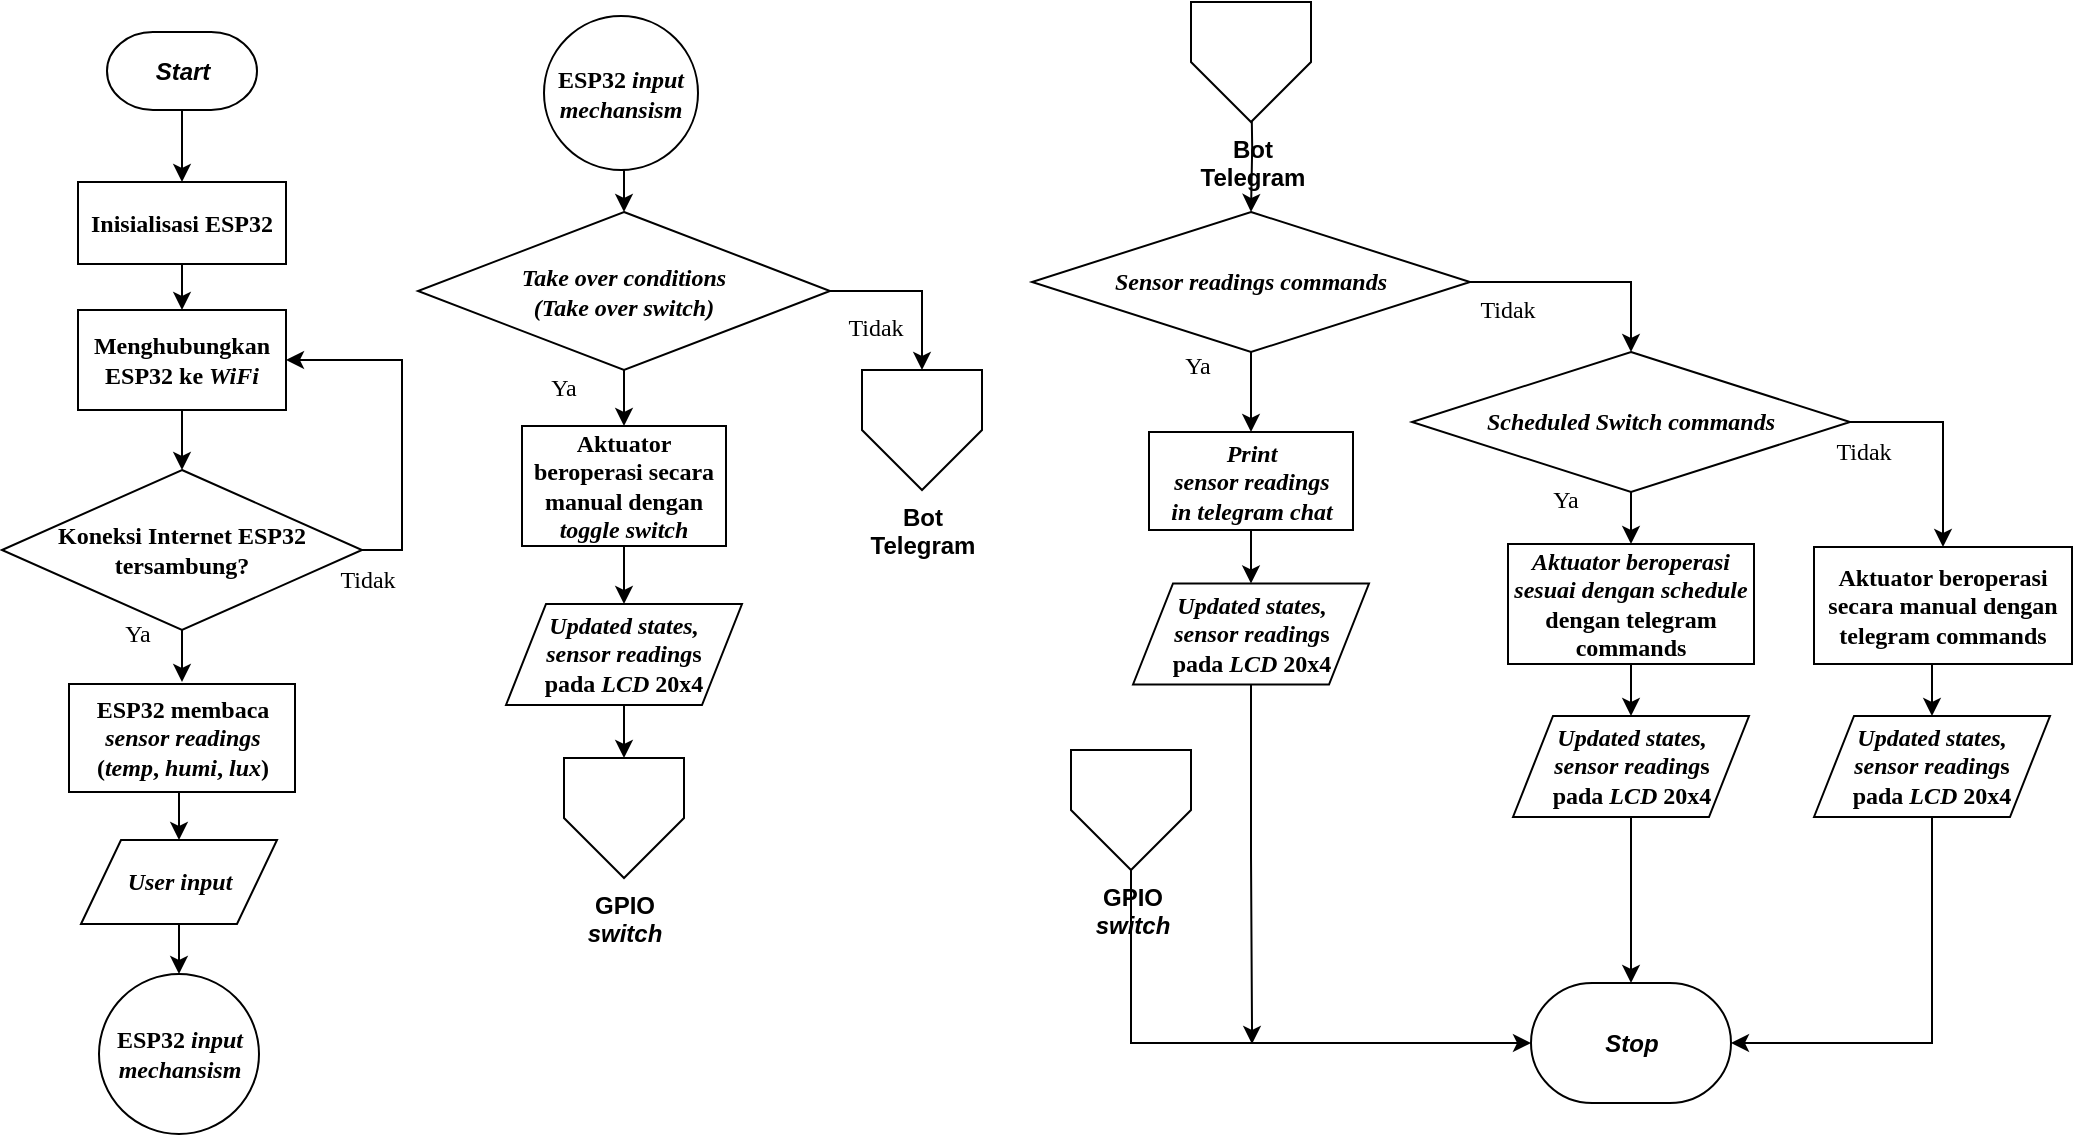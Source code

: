 <mxfile version="21.5.2" type="device">
  <diagram id="wEyE0EljjdfhALlqWIyy" name="Halaman-1">
    <mxGraphModel dx="1050" dy="558" grid="0" gridSize="10" guides="1" tooltips="1" connect="1" arrows="1" fold="1" page="1" pageScale="1" pageWidth="1169" pageHeight="827" math="0" shadow="0">
      <root>
        <mxCell id="0" />
        <mxCell id="1" parent="0" />
        <mxCell id="iNC4TQKwrpO1AQcwmITD-32" style="edgeStyle=orthogonalEdgeStyle;rounded=0;orthogonalLoop=1;jettySize=auto;html=1;exitX=0.5;exitY=1;exitDx=0;exitDy=0;exitPerimeter=0;entryX=0.5;entryY=0;entryDx=0;entryDy=0;fontFamily=Times New Roman;" parent="1" source="iNC4TQKwrpO1AQcwmITD-3" target="iNC4TQKwrpO1AQcwmITD-4" edge="1">
          <mxGeometry relative="1" as="geometry" />
        </mxCell>
        <mxCell id="iNC4TQKwrpO1AQcwmITD-3" value="&lt;i&gt;&lt;b&gt;Start&lt;/b&gt;&lt;/i&gt;" style="strokeWidth=1;html=1;shape=mxgraph.flowchart.terminator;whiteSpace=wrap;" parent="1" vertex="1">
          <mxGeometry x="62.5" y="21" width="75" height="39" as="geometry" />
        </mxCell>
        <mxCell id="iNC4TQKwrpO1AQcwmITD-33" style="edgeStyle=orthogonalEdgeStyle;rounded=0;orthogonalLoop=1;jettySize=auto;html=1;exitX=0.5;exitY=1;exitDx=0;exitDy=0;entryX=0.5;entryY=0;entryDx=0;entryDy=0;fontFamily=Times New Roman;" parent="1" source="iNC4TQKwrpO1AQcwmITD-4" target="iNC4TQKwrpO1AQcwmITD-6" edge="1">
          <mxGeometry relative="1" as="geometry" />
        </mxCell>
        <mxCell id="iNC4TQKwrpO1AQcwmITD-4" value="&lt;b&gt;&lt;font face=&quot;Times New Roman&quot;&gt;Inisialisasi ESP32&lt;/font&gt;&lt;/b&gt;" style="rounded=0;whiteSpace=wrap;html=1;" parent="1" vertex="1">
          <mxGeometry x="48" y="96" width="104" height="41" as="geometry" />
        </mxCell>
        <mxCell id="iNC4TQKwrpO1AQcwmITD-34" style="edgeStyle=orthogonalEdgeStyle;rounded=0;orthogonalLoop=1;jettySize=auto;html=1;exitX=0.5;exitY=1;exitDx=0;exitDy=0;entryX=0.5;entryY=0;entryDx=0;entryDy=0;entryPerimeter=0;fontFamily=Times New Roman;" parent="1" source="iNC4TQKwrpO1AQcwmITD-6" target="iNC4TQKwrpO1AQcwmITD-8" edge="1">
          <mxGeometry relative="1" as="geometry" />
        </mxCell>
        <mxCell id="iNC4TQKwrpO1AQcwmITD-6" value="&lt;b&gt;&lt;font face=&quot;Times New Roman&quot;&gt;Menghubungkan ESP32 ke &lt;i&gt;WiFi&lt;/i&gt;&lt;br&gt;&lt;/font&gt;&lt;/b&gt;" style="rounded=0;whiteSpace=wrap;html=1;" parent="1" vertex="1">
          <mxGeometry x="48" y="160" width="104" height="50" as="geometry" />
        </mxCell>
        <mxCell id="iNC4TQKwrpO1AQcwmITD-30" style="edgeStyle=orthogonalEdgeStyle;rounded=0;orthogonalLoop=1;jettySize=auto;html=1;exitX=0.5;exitY=1;exitDx=0;exitDy=0;fontFamily=Times New Roman;entryX=0.5;entryY=0;entryDx=0;entryDy=0;" parent="1" source="iNC4TQKwrpO1AQcwmITD-7" target="HlXd1qT1jkH5dcbXWJ3G-3" edge="1">
          <mxGeometry relative="1" as="geometry">
            <mxPoint x="103.5" y="452" as="targetPoint" />
          </mxGeometry>
        </mxCell>
        <mxCell id="iNC4TQKwrpO1AQcwmITD-7" value="&lt;font face=&quot;Times New Roman&quot;&gt;&lt;b&gt;ESP32 membaca&lt;br&gt;&lt;i&gt;sensor readings&lt;br&gt;&lt;/i&gt;(&lt;i&gt;temp&lt;/i&gt;, &lt;i&gt;humi&lt;/i&gt;, &lt;i&gt;lux&lt;/i&gt;)&lt;br&gt;&lt;/b&gt;&lt;/font&gt;" style="rounded=0;whiteSpace=wrap;html=1;" parent="1" vertex="1">
          <mxGeometry x="43.5" y="347" width="113" height="54" as="geometry" />
        </mxCell>
        <mxCell id="iNC4TQKwrpO1AQcwmITD-36" style="edgeStyle=orthogonalEdgeStyle;rounded=0;orthogonalLoop=1;jettySize=auto;html=1;exitX=1;exitY=0.5;exitDx=0;exitDy=0;exitPerimeter=0;entryX=1;entryY=0.5;entryDx=0;entryDy=0;fontFamily=Times New Roman;" parent="1" source="iNC4TQKwrpO1AQcwmITD-8" target="iNC4TQKwrpO1AQcwmITD-6" edge="1">
          <mxGeometry relative="1" as="geometry" />
        </mxCell>
        <mxCell id="iNC4TQKwrpO1AQcwmITD-58" style="edgeStyle=orthogonalEdgeStyle;rounded=0;orthogonalLoop=1;jettySize=auto;html=1;exitX=0.5;exitY=1;exitDx=0;exitDy=0;exitPerimeter=0;fontFamily=Times New Roman;entryX=0.5;entryY=0;entryDx=0;entryDy=0;" parent="1" source="iNC4TQKwrpO1AQcwmITD-8" edge="1">
          <mxGeometry relative="1" as="geometry">
            <mxPoint x="100.0" y="346" as="targetPoint" />
          </mxGeometry>
        </mxCell>
        <mxCell id="iNC4TQKwrpO1AQcwmITD-8" value="&lt;b&gt;&lt;font face=&quot;Times New Roman&quot;&gt;Koneksi Internet ESP32 tersambung?&lt;/font&gt;&lt;/b&gt;" style="strokeWidth=1;html=1;shape=mxgraph.flowchart.decision;whiteSpace=wrap;" parent="1" vertex="1">
          <mxGeometry x="10" y="240" width="180" height="80" as="geometry" />
        </mxCell>
        <mxCell id="iNC4TQKwrpO1AQcwmITD-31" style="edgeStyle=orthogonalEdgeStyle;rounded=0;orthogonalLoop=1;jettySize=auto;html=1;exitX=0.5;exitY=1;exitDx=0;exitDy=0;exitPerimeter=0;entryX=0.5;entryY=0;entryDx=0;entryDy=0;fontFamily=Times New Roman;" parent="1" source="iNC4TQKwrpO1AQcwmITD-12" target="iNC4TQKwrpO1AQcwmITD-24" edge="1">
          <mxGeometry relative="1" as="geometry" />
        </mxCell>
        <mxCell id="iNC4TQKwrpO1AQcwmITD-94" style="edgeStyle=orthogonalEdgeStyle;rounded=0;orthogonalLoop=1;jettySize=auto;html=1;exitX=1;exitY=0.5;exitDx=0;exitDy=0;exitPerimeter=0;fontFamily=Times New Roman;entryX=0.5;entryY=0;entryDx=0;entryDy=0;" parent="1" source="iNC4TQKwrpO1AQcwmITD-12" target="HlXd1qT1jkH5dcbXWJ3G-53" edge="1">
          <mxGeometry relative="1" as="geometry">
            <mxPoint x="467.5" y="190" as="targetPoint" />
          </mxGeometry>
        </mxCell>
        <mxCell id="iNC4TQKwrpO1AQcwmITD-12" value="&lt;font face=&quot;Times New Roman&quot;&gt;&lt;b&gt;&lt;i&gt;Take over conditions&lt;br&gt;(Take over switch)&lt;br&gt;&lt;/i&gt;&lt;/b&gt;&lt;/font&gt;" style="strokeWidth=1;html=1;shape=mxgraph.flowchart.decision;whiteSpace=wrap;" parent="1" vertex="1">
          <mxGeometry x="218" y="111" width="206" height="79" as="geometry" />
        </mxCell>
        <mxCell id="HlXd1qT1jkH5dcbXWJ3G-16" style="edgeStyle=orthogonalEdgeStyle;rounded=0;orthogonalLoop=1;jettySize=auto;html=1;entryX=0.5;entryY=0;entryDx=0;entryDy=0;" parent="1" source="iNC4TQKwrpO1AQcwmITD-13" target="GGrTqqdoMvf6s02qWDhr-1" edge="1">
          <mxGeometry relative="1" as="geometry" />
        </mxCell>
        <mxCell id="iNC4TQKwrpO1AQcwmITD-13" value="&lt;font face=&quot;Times New Roman&quot;&gt;&lt;b&gt;&lt;i&gt;Sensor readings commands&lt;br&gt;&lt;/i&gt;&lt;/b&gt;&lt;/font&gt;" style="strokeWidth=1;html=1;shape=mxgraph.flowchart.decision;whiteSpace=wrap;" parent="1" vertex="1">
          <mxGeometry x="525" y="111" width="219" height="70" as="geometry" />
        </mxCell>
        <mxCell id="iNC4TQKwrpO1AQcwmITD-19" value="&lt;i&gt;&lt;b&gt;Stop&lt;/b&gt;&lt;/i&gt;" style="strokeWidth=1;html=1;shape=mxgraph.flowchart.terminator;whiteSpace=wrap;" parent="1" vertex="1">
          <mxGeometry x="774.5" y="496.5" width="100" height="60" as="geometry" />
        </mxCell>
        <mxCell id="iNC4TQKwrpO1AQcwmITD-39" style="edgeStyle=orthogonalEdgeStyle;rounded=0;orthogonalLoop=1;jettySize=auto;html=1;exitX=0.5;exitY=1;exitDx=0;exitDy=0;entryX=0.5;entryY=0;entryDx=0;entryDy=0;fontFamily=Times New Roman;" parent="1" source="iNC4TQKwrpO1AQcwmITD-24" target="iNC4TQKwrpO1AQcwmITD-25" edge="1">
          <mxGeometry relative="1" as="geometry" />
        </mxCell>
        <mxCell id="iNC4TQKwrpO1AQcwmITD-24" value="&lt;font face=&quot;Times New Roman&quot;&gt;&lt;b&gt;Aktuator beroperasi secara manual dengan &lt;i&gt;toggle switch&lt;br&gt;&lt;/i&gt;&lt;/b&gt;&lt;/font&gt;" style="rounded=0;whiteSpace=wrap;html=1;" parent="1" vertex="1">
          <mxGeometry x="270" y="218" width="102" height="60" as="geometry" />
        </mxCell>
        <mxCell id="iNC4TQKwrpO1AQcwmITD-40" style="edgeStyle=orthogonalEdgeStyle;rounded=0;orthogonalLoop=1;jettySize=auto;html=1;exitX=0.5;exitY=1;exitDx=0;exitDy=0;entryX=0.5;entryY=0;entryDx=0;entryDy=0;fontFamily=Times New Roman;" parent="1" source="iNC4TQKwrpO1AQcwmITD-25" target="HlXd1qT1jkH5dcbXWJ3G-55" edge="1">
          <mxGeometry relative="1" as="geometry">
            <mxPoint x="321" y="391.5" as="targetPoint" />
          </mxGeometry>
        </mxCell>
        <mxCell id="iNC4TQKwrpO1AQcwmITD-25" value="&lt;div&gt;&lt;b&gt;&lt;font face=&quot;Times New Roman&quot;&gt;&lt;i&gt;Updated states, &lt;br&gt;sensor reading&lt;/i&gt;s&lt;br&gt; pada &lt;i&gt;LCD&lt;/i&gt; 20x4&lt;br&gt;&lt;/font&gt;&lt;/b&gt;&lt;/div&gt;&lt;b&gt;&lt;font face=&quot;Times New Roman&quot;&gt;&lt;/font&gt;&lt;/b&gt;" style="shape=parallelogram;perimeter=parallelogramPerimeter;whiteSpace=wrap;html=1;fixedSize=1;shadow=0;rounded=0;sketch=0;gradientColor=none;strokeWidth=1;" parent="1" vertex="1">
          <mxGeometry x="262" y="307" width="118" height="50.5" as="geometry" />
        </mxCell>
        <mxCell id="iNC4TQKwrpO1AQcwmITD-50" style="edgeStyle=orthogonalEdgeStyle;rounded=0;orthogonalLoop=1;jettySize=auto;html=1;exitX=0.5;exitY=1;exitDx=0;exitDy=0;fontFamily=Times New Roman;entryX=0;entryY=0.5;entryDx=0;entryDy=0;entryPerimeter=0;" parent="1" source="HlXd1qT1jkH5dcbXWJ3G-56" target="iNC4TQKwrpO1AQcwmITD-19" edge="1">
          <mxGeometry relative="1" as="geometry">
            <mxPoint x="563.5" y="466.5" as="sourcePoint" />
          </mxGeometry>
        </mxCell>
        <mxCell id="iNC4TQKwrpO1AQcwmITD-60" value="Ya" style="text;html=1;strokeColor=none;fillColor=none;align=center;verticalAlign=middle;whiteSpace=wrap;rounded=0;shadow=0;sketch=0;strokeWidth=1;fontFamily=Times New Roman;" parent="1" vertex="1">
          <mxGeometry x="48" y="307" width="60" height="30" as="geometry" />
        </mxCell>
        <mxCell id="iNC4TQKwrpO1AQcwmITD-66" value="Ya" style="text;html=1;strokeColor=none;fillColor=none;align=center;verticalAlign=middle;whiteSpace=wrap;rounded=0;shadow=0;sketch=0;strokeWidth=1;fontFamily=Times New Roman;" parent="1" vertex="1">
          <mxGeometry x="261" y="183.5" width="60" height="30" as="geometry" />
        </mxCell>
        <mxCell id="iNC4TQKwrpO1AQcwmITD-68" value="Tidak" style="text;html=1;strokeColor=none;fillColor=none;align=center;verticalAlign=middle;whiteSpace=wrap;rounded=0;shadow=0;sketch=0;strokeWidth=1;fontFamily=Times New Roman;" parent="1" vertex="1">
          <mxGeometry x="417" y="153.5" width="60" height="30" as="geometry" />
        </mxCell>
        <mxCell id="iNC4TQKwrpO1AQcwmITD-90" value="Tidak" style="text;html=1;strokeColor=none;fillColor=none;align=center;verticalAlign=middle;whiteSpace=wrap;rounded=0;shadow=0;sketch=0;strokeWidth=1;fontFamily=Times New Roman;" parent="1" vertex="1">
          <mxGeometry x="163" y="280" width="60" height="30" as="geometry" />
        </mxCell>
        <mxCell id="HlXd1qT1jkH5dcbXWJ3G-3" value="&lt;i&gt;&lt;font face=&quot;Times New Roman&quot;&gt;&lt;b&gt;User input&lt;br&gt;&lt;/b&gt;&lt;/font&gt;&lt;/i&gt;" style="shape=parallelogram;perimeter=parallelogramPerimeter;whiteSpace=wrap;html=1;fixedSize=1;shadow=0;rounded=0;sketch=0;gradientColor=none;strokeWidth=1;" parent="1" vertex="1">
          <mxGeometry x="49.5" y="425" width="98" height="42" as="geometry" />
        </mxCell>
        <mxCell id="HlXd1qT1jkH5dcbXWJ3G-7" style="edgeStyle=orthogonalEdgeStyle;rounded=0;orthogonalLoop=1;jettySize=auto;html=1;exitX=0.5;exitY=1;exitDx=0;exitDy=0;fontFamily=Times New Roman;entryX=0.5;entryY=0;entryDx=0;entryDy=0;" parent="1" source="HlXd1qT1jkH5dcbXWJ3G-3" target="HlXd1qT1jkH5dcbXWJ3G-9" edge="1">
          <mxGeometry relative="1" as="geometry">
            <mxPoint x="97.5" y="501" as="sourcePoint" />
            <mxPoint x="99" y="539" as="targetPoint" />
          </mxGeometry>
        </mxCell>
        <mxCell id="HlXd1qT1jkH5dcbXWJ3G-9" value="&lt;b&gt;&lt;font face=&quot;Times New Roman&quot;&gt;ESP32 &lt;i&gt;input mechansism&lt;br&gt;&lt;/i&gt;&lt;/font&gt;&lt;/b&gt;" style="ellipse;whiteSpace=wrap;html=1;aspect=fixed;" parent="1" vertex="1">
          <mxGeometry x="58.5" y="492" width="80" height="80" as="geometry" />
        </mxCell>
        <mxCell id="HlXd1qT1jkH5dcbXWJ3G-10" value="&lt;b&gt;&lt;font face=&quot;Times New Roman&quot;&gt;ESP32 &lt;i&gt;input mechansism&lt;br&gt;&lt;/i&gt;&lt;/font&gt;&lt;/b&gt;" style="ellipse;whiteSpace=wrap;html=1;aspect=fixed;" parent="1" vertex="1">
          <mxGeometry x="281" y="13" width="77" height="77" as="geometry" />
        </mxCell>
        <mxCell id="HlXd1qT1jkH5dcbXWJ3G-12" style="edgeStyle=orthogonalEdgeStyle;rounded=0;orthogonalLoop=1;jettySize=auto;html=1;exitX=0.5;exitY=1;exitDx=0;exitDy=0;entryX=0.5;entryY=0;entryDx=0;entryDy=0;fontFamily=Times New Roman;entryPerimeter=0;" parent="1" source="HlXd1qT1jkH5dcbXWJ3G-10" target="iNC4TQKwrpO1AQcwmITD-12" edge="1">
          <mxGeometry relative="1" as="geometry">
            <mxPoint x="331" y="49.5" as="sourcePoint" />
            <mxPoint x="331" y="103.5" as="targetPoint" />
          </mxGeometry>
        </mxCell>
        <mxCell id="HlXd1qT1jkH5dcbXWJ3G-17" style="edgeStyle=orthogonalEdgeStyle;rounded=0;orthogonalLoop=1;jettySize=auto;html=1;exitX=0.502;exitY=1.055;exitDx=0;exitDy=0;entryX=0.5;entryY=0;entryDx=0;entryDy=0;fontFamily=Times New Roman;entryPerimeter=0;exitPerimeter=0;" parent="1" target="iNC4TQKwrpO1AQcwmITD-13" edge="1">
          <mxGeometry relative="1" as="geometry">
            <mxPoint x="634.62" y="45.3" as="sourcePoint" />
            <mxPoint x="644.5" y="187.5" as="targetPoint" />
          </mxGeometry>
        </mxCell>
        <mxCell id="HlXd1qT1jkH5dcbXWJ3G-23" value="Ya" style="text;html=1;strokeColor=none;fillColor=none;align=center;verticalAlign=middle;whiteSpace=wrap;rounded=0;shadow=0;sketch=0;strokeWidth=1;fontFamily=Times New Roman;" parent="1" vertex="1">
          <mxGeometry x="578" y="173" width="60" height="30" as="geometry" />
        </mxCell>
        <mxCell id="HlXd1qT1jkH5dcbXWJ3G-24" value="&lt;div&gt;&lt;b&gt;&lt;font face=&quot;Times New Roman&quot;&gt;&lt;i&gt;Scheduled&lt;/i&gt; &lt;/font&gt;&lt;/b&gt;&lt;i&gt;&lt;b&gt;&lt;font face=&quot;Times New Roman&quot;&gt;Switch commands&lt;/font&gt;&lt;/b&gt;&lt;/i&gt;&lt;/div&gt;" style="strokeWidth=1;html=1;shape=mxgraph.flowchart.decision;whiteSpace=wrap;" parent="1" vertex="1">
          <mxGeometry x="715" y="181" width="219" height="70" as="geometry" />
        </mxCell>
        <mxCell id="HlXd1qT1jkH5dcbXWJ3G-25" style="edgeStyle=orthogonalEdgeStyle;rounded=0;orthogonalLoop=1;jettySize=auto;html=1;exitX=1;exitY=0.5;exitDx=0;exitDy=0;exitPerimeter=0;" parent="1" source="iNC4TQKwrpO1AQcwmITD-13" target="HlXd1qT1jkH5dcbXWJ3G-24" edge="1">
          <mxGeometry relative="1" as="geometry">
            <mxPoint x="644.5" y="191" as="sourcePoint" />
            <mxPoint x="644.5" y="233" as="targetPoint" />
          </mxGeometry>
        </mxCell>
        <mxCell id="HlXd1qT1jkH5dcbXWJ3G-26" value="Tidak" style="text;html=1;strokeColor=none;fillColor=none;align=center;verticalAlign=middle;whiteSpace=wrap;rounded=0;shadow=0;sketch=0;strokeWidth=1;fontFamily=Times New Roman;" parent="1" vertex="1">
          <mxGeometry x="733" y="145" width="60" height="30" as="geometry" />
        </mxCell>
        <mxCell id="HlXd1qT1jkH5dcbXWJ3G-52" style="edgeStyle=orthogonalEdgeStyle;rounded=0;orthogonalLoop=1;jettySize=auto;html=1;" parent="1" source="HlXd1qT1jkH5dcbXWJ3G-28" edge="1">
          <mxGeometry relative="1" as="geometry">
            <mxPoint x="635" y="527" as="targetPoint" />
            <Array as="points">
              <mxPoint x="635" y="433" />
              <mxPoint x="635" y="433" />
              <mxPoint x="635" y="519" />
            </Array>
          </mxGeometry>
        </mxCell>
        <mxCell id="HlXd1qT1jkH5dcbXWJ3G-28" value="&lt;div&gt;&lt;b&gt;&lt;font face=&quot;Times New Roman&quot;&gt;&lt;i&gt;Updated states, &lt;br&gt;sensor reading&lt;/i&gt;s&lt;br&gt; pada &lt;i&gt;LCD&lt;/i&gt; 20x4&lt;br&gt;&lt;/font&gt;&lt;/b&gt;&lt;/div&gt;&lt;b&gt;&lt;font face=&quot;Times New Roman&quot;&gt;&lt;/font&gt;&lt;/b&gt;" style="shape=parallelogram;perimeter=parallelogramPerimeter;whiteSpace=wrap;html=1;fixedSize=1;shadow=0;rounded=0;sketch=0;gradientColor=none;strokeWidth=1;" parent="1" vertex="1">
          <mxGeometry x="575.5" y="296.75" width="118" height="50.5" as="geometry" />
        </mxCell>
        <mxCell id="HlXd1qT1jkH5dcbXWJ3G-32" style="edgeStyle=orthogonalEdgeStyle;rounded=0;orthogonalLoop=1;jettySize=auto;html=1;entryX=0.5;entryY=0;entryDx=0;entryDy=0;fontFamily=Times New Roman;exitX=0.5;exitY=1;exitDx=0;exitDy=0;" parent="1" source="GGrTqqdoMvf6s02qWDhr-1" target="HlXd1qT1jkH5dcbXWJ3G-28" edge="1">
          <mxGeometry relative="1" as="geometry">
            <mxPoint x="554.5" y="326" as="sourcePoint" />
            <mxPoint x="394.5" y="376" as="targetPoint" />
          </mxGeometry>
        </mxCell>
        <mxCell id="HlXd1qT1jkH5dcbXWJ3G-35" style="edgeStyle=orthogonalEdgeStyle;rounded=0;orthogonalLoop=1;jettySize=auto;html=1;entryX=0.5;entryY=0;entryDx=0;entryDy=0;fontFamily=Times New Roman;exitX=0.5;exitY=1;exitDx=0;exitDy=0;exitPerimeter=0;" parent="1" source="HlXd1qT1jkH5dcbXWJ3G-24" target="GGrTqqdoMvf6s02qWDhr-3" edge="1">
          <mxGeometry relative="1" as="geometry">
            <mxPoint x="644.5" y="279" as="sourcePoint" />
            <mxPoint x="644.5" y="306.75" as="targetPoint" />
          </mxGeometry>
        </mxCell>
        <mxCell id="HlXd1qT1jkH5dcbXWJ3G-36" value="&lt;font face=&quot;Times New Roman&quot;&gt;&lt;b&gt;Aktuator beroperasi secara manual dengan telegram commands&lt;br&gt;&lt;/b&gt;&lt;/font&gt;" style="rounded=0;whiteSpace=wrap;html=1;" parent="1" vertex="1">
          <mxGeometry x="916" y="278.5" width="129" height="58.5" as="geometry" />
        </mxCell>
        <mxCell id="HlXd1qT1jkH5dcbXWJ3G-37" value="Ya" style="text;html=1;strokeColor=none;fillColor=none;align=center;verticalAlign=middle;whiteSpace=wrap;rounded=0;shadow=0;sketch=0;strokeWidth=1;fontFamily=Times New Roman;" parent="1" vertex="1">
          <mxGeometry x="761.5" y="240" width="60" height="30" as="geometry" />
        </mxCell>
        <mxCell id="HlXd1qT1jkH5dcbXWJ3G-38" value="Tidak" style="text;html=1;strokeColor=none;fillColor=none;align=center;verticalAlign=middle;whiteSpace=wrap;rounded=0;shadow=0;sketch=0;strokeWidth=1;fontFamily=Times New Roman;" parent="1" vertex="1">
          <mxGeometry x="911" y="216" width="60" height="30" as="geometry" />
        </mxCell>
        <mxCell id="HlXd1qT1jkH5dcbXWJ3G-39" style="edgeStyle=orthogonalEdgeStyle;rounded=0;orthogonalLoop=1;jettySize=auto;html=1;exitX=1;exitY=0.5;exitDx=0;exitDy=0;exitPerimeter=0;entryX=0.5;entryY=0;entryDx=0;entryDy=0;" parent="1" source="HlXd1qT1jkH5dcbXWJ3G-24" target="HlXd1qT1jkH5dcbXWJ3G-36" edge="1">
          <mxGeometry relative="1" as="geometry">
            <mxPoint x="955" y="210" as="sourcePoint" />
            <mxPoint x="1035.48" y="245" as="targetPoint" />
          </mxGeometry>
        </mxCell>
        <mxCell id="HlXd1qT1jkH5dcbXWJ3G-41" style="edgeStyle=orthogonalEdgeStyle;rounded=0;orthogonalLoop=1;jettySize=auto;html=1;exitX=0.5;exitY=1;exitDx=0;exitDy=0;entryX=0.5;entryY=0;entryDx=0;entryDy=0;fontFamily=Times New Roman;" parent="1" source="GGrTqqdoMvf6s02qWDhr-3" target="HlXd1qT1jkH5dcbXWJ3G-43" edge="1">
          <mxGeometry relative="1" as="geometry">
            <mxPoint x="810" y="340.5" as="sourcePoint" />
          </mxGeometry>
        </mxCell>
        <mxCell id="HlXd1qT1jkH5dcbXWJ3G-42" style="edgeStyle=orthogonalEdgeStyle;rounded=0;orthogonalLoop=1;jettySize=auto;html=1;exitX=0.5;exitY=1;exitDx=0;exitDy=0;entryX=0.5;entryY=0;entryDx=0;entryDy=0;fontFamily=Times New Roman;entryPerimeter=0;" parent="1" source="HlXd1qT1jkH5dcbXWJ3G-43" target="iNC4TQKwrpO1AQcwmITD-19" edge="1">
          <mxGeometry relative="1" as="geometry">
            <mxPoint x="794" y="448.5" as="targetPoint" />
          </mxGeometry>
        </mxCell>
        <mxCell id="HlXd1qT1jkH5dcbXWJ3G-43" value="&lt;div&gt;&lt;b&gt;&lt;font face=&quot;Times New Roman&quot;&gt;&lt;i&gt;Updated states, &lt;br&gt;sensor reading&lt;/i&gt;s&lt;br&gt; pada &lt;i&gt;LCD&lt;/i&gt; 20x4&lt;br&gt;&lt;/font&gt;&lt;/b&gt;&lt;/div&gt;&lt;b&gt;&lt;font face=&quot;Times New Roman&quot;&gt;&lt;/font&gt;&lt;/b&gt;" style="shape=parallelogram;perimeter=parallelogramPerimeter;whiteSpace=wrap;html=1;fixedSize=1;shadow=0;rounded=0;sketch=0;gradientColor=none;strokeWidth=1;" parent="1" vertex="1">
          <mxGeometry x="765.5" y="363" width="118" height="50.5" as="geometry" />
        </mxCell>
        <mxCell id="HlXd1qT1jkH5dcbXWJ3G-46" style="edgeStyle=orthogonalEdgeStyle;rounded=0;orthogonalLoop=1;jettySize=auto;html=1;exitX=0.5;exitY=1;exitDx=0;exitDy=0;entryX=0.5;entryY=0;entryDx=0;entryDy=0;fontFamily=Times New Roman;" parent="1" source="HlXd1qT1jkH5dcbXWJ3G-36" target="HlXd1qT1jkH5dcbXWJ3G-48" edge="1">
          <mxGeometry relative="1" as="geometry">
            <mxPoint x="980.5" y="366" as="sourcePoint" />
          </mxGeometry>
        </mxCell>
        <mxCell id="HlXd1qT1jkH5dcbXWJ3G-47" style="edgeStyle=orthogonalEdgeStyle;rounded=0;orthogonalLoop=1;jettySize=auto;html=1;exitX=0.5;exitY=1;exitDx=0;exitDy=0;entryX=1;entryY=0.5;entryDx=0;entryDy=0;fontFamily=Times New Roman;entryPerimeter=0;" parent="1" source="HlXd1qT1jkH5dcbXWJ3G-48" target="iNC4TQKwrpO1AQcwmITD-19" edge="1">
          <mxGeometry relative="1" as="geometry">
            <mxPoint x="975" y="389" as="sourcePoint" />
            <mxPoint x="944.5" y="478.12" as="targetPoint" />
          </mxGeometry>
        </mxCell>
        <mxCell id="HlXd1qT1jkH5dcbXWJ3G-48" value="&lt;div&gt;&lt;b&gt;&lt;font face=&quot;Times New Roman&quot;&gt;&lt;i&gt;Updated states, &lt;br&gt;sensor reading&lt;/i&gt;s&lt;br&gt; pada &lt;i&gt;LCD&lt;/i&gt; 20x4&lt;br&gt;&lt;/font&gt;&lt;/b&gt;&lt;/div&gt;&lt;b&gt;&lt;font face=&quot;Times New Roman&quot;&gt;&lt;/font&gt;&lt;/b&gt;" style="shape=parallelogram;perimeter=parallelogramPerimeter;whiteSpace=wrap;html=1;fixedSize=1;shadow=0;rounded=0;sketch=0;gradientColor=none;strokeWidth=1;" parent="1" vertex="1">
          <mxGeometry x="916" y="363" width="118" height="50.5" as="geometry" />
        </mxCell>
        <mxCell id="HlXd1qT1jkH5dcbXWJ3G-53" value="&lt;b&gt;Bot&lt;br&gt;Telegram&lt;br&gt;&lt;/b&gt;" style="verticalLabelPosition=bottom;verticalAlign=top;html=1;shape=offPageConnector;rounded=0;size=0.5;" parent="1" vertex="1">
          <mxGeometry x="440" y="190" width="60" height="60" as="geometry" />
        </mxCell>
        <mxCell id="HlXd1qT1jkH5dcbXWJ3G-54" value="&lt;b&gt;Bot&lt;br&gt;Telegram&lt;br&gt;&lt;/b&gt;" style="verticalLabelPosition=bottom;verticalAlign=top;html=1;shape=offPageConnector;rounded=0;size=0.5;" parent="1" vertex="1">
          <mxGeometry x="604.5" y="6" width="60" height="60" as="geometry" />
        </mxCell>
        <mxCell id="HlXd1qT1jkH5dcbXWJ3G-55" value="&lt;b&gt;GPIO &lt;i&gt;&lt;br&gt;switch&lt;/i&gt;&lt;br&gt;&lt;/b&gt;" style="verticalLabelPosition=bottom;verticalAlign=top;html=1;shape=offPageConnector;rounded=0;size=0.5;" parent="1" vertex="1">
          <mxGeometry x="291" y="384" width="60" height="60" as="geometry" />
        </mxCell>
        <mxCell id="HlXd1qT1jkH5dcbXWJ3G-56" value="&lt;b&gt;GPIO &lt;i&gt;&lt;br&gt;switch&lt;/i&gt;&lt;br&gt;&lt;/b&gt;" style="verticalLabelPosition=bottom;verticalAlign=top;html=1;shape=offPageConnector;rounded=0;size=0.5;" parent="1" vertex="1">
          <mxGeometry x="544.5" y="380" width="60" height="60" as="geometry" />
        </mxCell>
        <mxCell id="GGrTqqdoMvf6s02qWDhr-1" value="&lt;font style=&quot;font-size: 12px;&quot; face=&quot;Times New Roman&quot;&gt;&lt;i&gt;&lt;b&gt;Print&lt;br&gt;sensor readings &lt;br&gt;in telegram chat&lt;br&gt;&lt;/b&gt;&lt;/i&gt;&lt;/font&gt;" style="rounded=0;whiteSpace=wrap;html=1;" parent="1" vertex="1">
          <mxGeometry x="583.5" y="221" width="102" height="49" as="geometry" />
        </mxCell>
        <mxCell id="GGrTqqdoMvf6s02qWDhr-3" value="&lt;font face=&quot;Times New Roman&quot;&gt;&lt;b&gt;&lt;i&gt;Aktuator beroperasi sesuai dengan schedule &lt;/i&gt;&lt;/b&gt;&lt;/font&gt;&lt;font face=&quot;Times New Roman&quot;&gt;&lt;b&gt;dengan telegram commands&lt;/b&gt;&lt;/font&gt;" style="rounded=0;whiteSpace=wrap;html=1;" parent="1" vertex="1">
          <mxGeometry x="763" y="277" width="123" height="60" as="geometry" />
        </mxCell>
      </root>
    </mxGraphModel>
  </diagram>
</mxfile>
